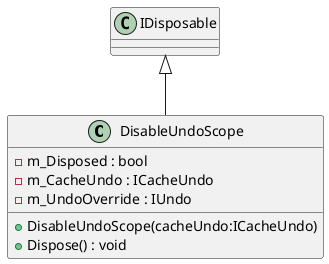 @startuml
class DisableUndoScope {
    - m_Disposed : bool
    - m_CacheUndo : ICacheUndo
    - m_UndoOverride : IUndo
    + DisableUndoScope(cacheUndo:ICacheUndo)
    + Dispose() : void
}
IDisposable <|-- DisableUndoScope
@enduml
